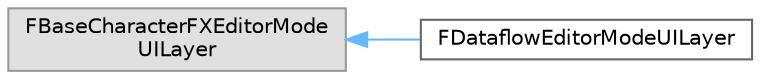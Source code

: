 digraph "Graphical Class Hierarchy"
{
 // INTERACTIVE_SVG=YES
 // LATEX_PDF_SIZE
  bgcolor="transparent";
  edge [fontname=Helvetica,fontsize=10,labelfontname=Helvetica,labelfontsize=10];
  node [fontname=Helvetica,fontsize=10,shape=box,height=0.2,width=0.4];
  rankdir="LR";
  Node0 [id="Node000000",label="FBaseCharacterFXEditorMode\lUILayer",height=0.2,width=0.4,color="grey60", fillcolor="#E0E0E0", style="filled",tooltip=" "];
  Node0 -> Node1 [id="edge3423_Node000000_Node000001",dir="back",color="steelblue1",style="solid",tooltip=" "];
  Node1 [id="Node000001",label="FDataflowEditorModeUILayer",height=0.2,width=0.4,color="grey40", fillcolor="white", style="filled",URL="$d1/d32/classFDataflowEditorModeUILayer.html",tooltip="Interchange layer to manage built in tab locations within the editor's layout."];
}
